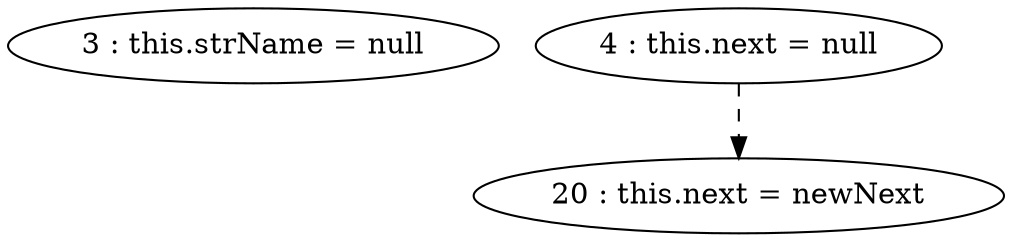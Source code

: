 digraph G {
"3 : this.strName = null"
"4 : this.next = null"
"4 : this.next = null" -> "20 : this.next = newNext" [style=dashed]
"20 : this.next = newNext"
}